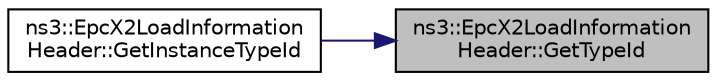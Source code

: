 digraph "ns3::EpcX2LoadInformationHeader::GetTypeId"
{
 // LATEX_PDF_SIZE
  edge [fontname="Helvetica",fontsize="10",labelfontname="Helvetica",labelfontsize="10"];
  node [fontname="Helvetica",fontsize="10",shape=record];
  rankdir="RL";
  Node1 [label="ns3::EpcX2LoadInformation\lHeader::GetTypeId",height=0.2,width=0.4,color="black", fillcolor="grey75", style="filled", fontcolor="black",tooltip="Get the type ID."];
  Node1 -> Node2 [dir="back",color="midnightblue",fontsize="10",style="solid",fontname="Helvetica"];
  Node2 [label="ns3::EpcX2LoadInformation\lHeader::GetInstanceTypeId",height=0.2,width=0.4,color="black", fillcolor="white", style="filled",URL="$classns3_1_1_epc_x2_load_information_header.html#a7866db9a6f9d88d31a385b8760a3691a",tooltip="Get the most derived TypeId for this Object."];
}
